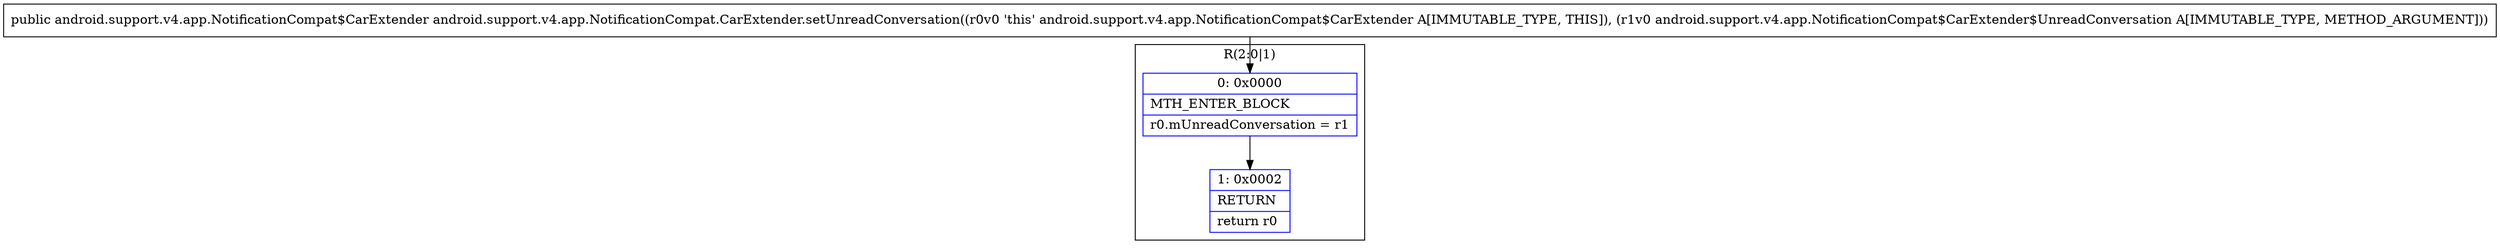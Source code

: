 digraph "CFG forandroid.support.v4.app.NotificationCompat.CarExtender.setUnreadConversation(Landroid\/support\/v4\/app\/NotificationCompat$CarExtender$UnreadConversation;)Landroid\/support\/v4\/app\/NotificationCompat$CarExtender;" {
subgraph cluster_Region_551461933 {
label = "R(2:0|1)";
node [shape=record,color=blue];
Node_0 [shape=record,label="{0\:\ 0x0000|MTH_ENTER_BLOCK\l|r0.mUnreadConversation = r1\l}"];
Node_1 [shape=record,label="{1\:\ 0x0002|RETURN\l|return r0\l}"];
}
MethodNode[shape=record,label="{public android.support.v4.app.NotificationCompat$CarExtender android.support.v4.app.NotificationCompat.CarExtender.setUnreadConversation((r0v0 'this' android.support.v4.app.NotificationCompat$CarExtender A[IMMUTABLE_TYPE, THIS]), (r1v0 android.support.v4.app.NotificationCompat$CarExtender$UnreadConversation A[IMMUTABLE_TYPE, METHOD_ARGUMENT])) }"];
MethodNode -> Node_0;
Node_0 -> Node_1;
}

